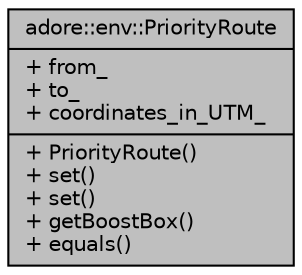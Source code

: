 digraph "adore::env::PriorityRoute"
{
 // LATEX_PDF_SIZE
  edge [fontname="Helvetica",fontsize="10",labelfontname="Helvetica",labelfontsize="10"];
  node [fontname="Helvetica",fontsize="10",shape=record];
  Node1 [label="{adore::env::PriorityRoute\n|+ from_\l+ to_\l+ coordinates_in_UTM_\l|+ PriorityRoute()\l+ set()\l+ set()\l+ getBoostBox()\l+ equals()\l}",height=0.2,width=0.4,color="black", fillcolor="grey75", style="filled", fontcolor="black",tooltip="PriorityRoute implicitly references a route between two coordinates. The coordinates should be chosen..."];
}
